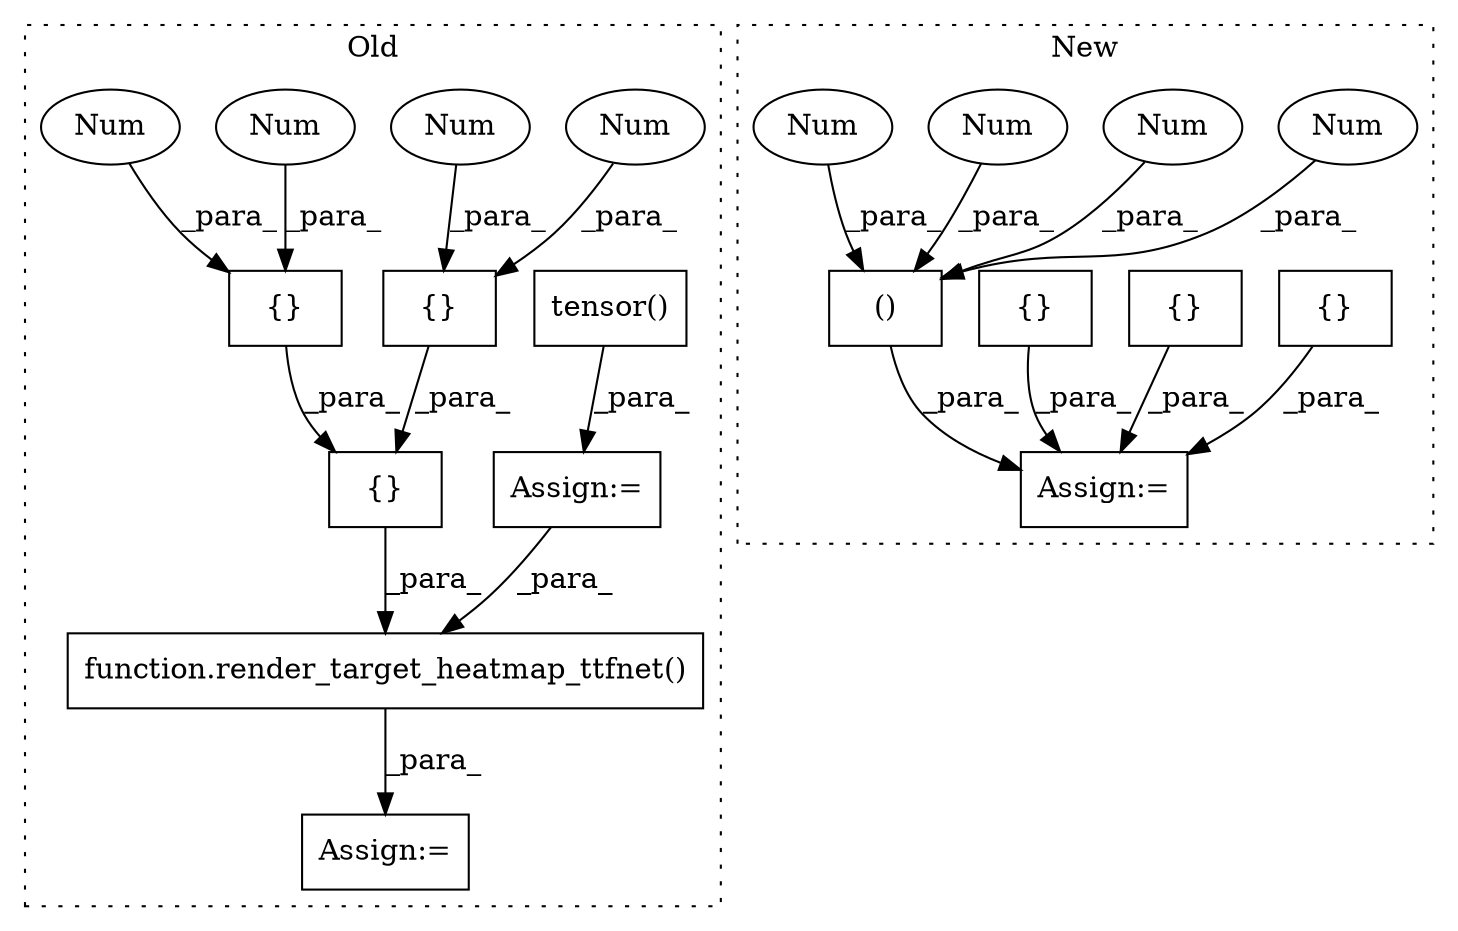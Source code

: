 digraph G {
subgraph cluster0 {
1 [label="function.render_target_heatmap_ttfnet()" a="75" s="1685,1756" l="29,1" shape="box"];
3 [label="tensor()" a="75" s="1540,1558" l="13,1" shape="box"];
4 [label="{}" a="59" s="1454,1460" l="1,0" shape="box"];
5 [label="Num" a="76" s="1455" l="2" shape="ellipse"];
6 [label="{}" a="59" s="1463,1469" l="1,0" shape="box"];
7 [label="Num" a="76" s="1464" l="2" shape="ellipse"];
8 [label="{}" a="59" s="1453,1470" l="1,0" shape="box"];
9 [label="Num" a="76" s="1467" l="2" shape="ellipse"];
10 [label="Num" a="76" s="1458" l="2" shape="ellipse"];
19 [label="Assign:=" a="68" s="1537" l="3" shape="box"];
20 [label="Assign:=" a="68" s="1682" l="3" shape="box"];
label = "Old";
style="dotted";
}
subgraph cluster1 {
2 [label="{}" a="59" s="1817,1831" l="1,0" shape="box"];
11 [label="Assign:=" a="68" s="2016" l="3" shape="box"];
12 [label="()" a="54" s="2053" l="10" shape="box"];
13 [label="{}" a="59" s="1915,1921" l="1,0" shape="box"];
14 [label="Num" a="76" s="2054" l="1" shape="ellipse"];
15 [label="{}" a="59" s="1760,1774" l="1,0" shape="box"];
16 [label="Num" a="76" s="2052" l="1" shape="ellipse"];
17 [label="Num" a="76" s="2060" l="3" shape="ellipse"];
18 [label="Num" a="76" s="2056" l="3" shape="ellipse"];
label = "New";
style="dotted";
}
1 -> 20 [label="_para_"];
2 -> 11 [label="_para_"];
3 -> 19 [label="_para_"];
4 -> 8 [label="_para_"];
5 -> 4 [label="_para_"];
6 -> 8 [label="_para_"];
7 -> 6 [label="_para_"];
8 -> 1 [label="_para_"];
9 -> 6 [label="_para_"];
10 -> 4 [label="_para_"];
12 -> 11 [label="_para_"];
13 -> 11 [label="_para_"];
14 -> 12 [label="_para_"];
15 -> 11 [label="_para_"];
16 -> 12 [label="_para_"];
17 -> 12 [label="_para_"];
18 -> 12 [label="_para_"];
19 -> 1 [label="_para_"];
}